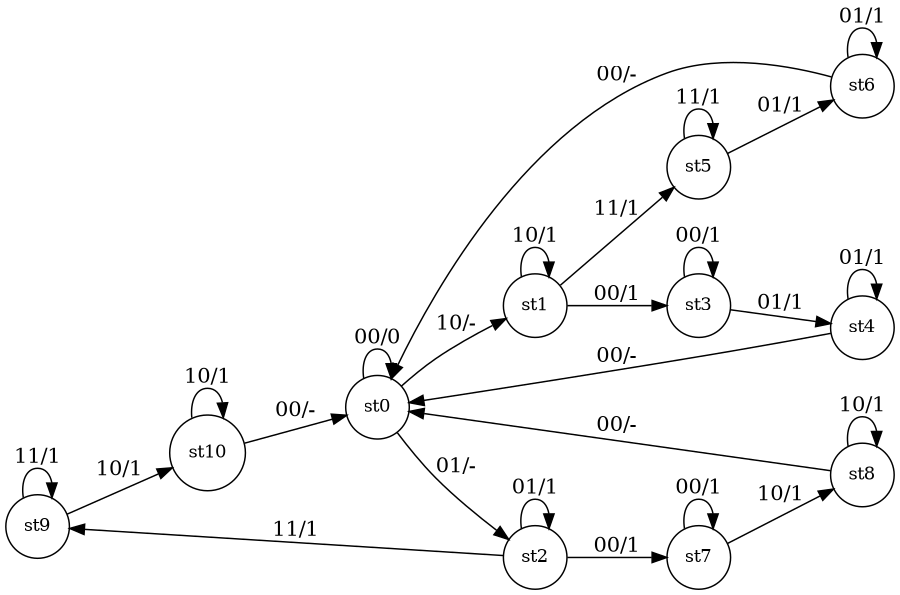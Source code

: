 digraph G {
	size="6,6";
	node [shape=circle,fontsize=12];
	rankdir=LR;
	st9 -> st9 [label="11/1"];
	st9 -> st10 [label="10/1"];
	st8 -> st8 [label="10/1"];
	st8 -> st0 [label="00/-"];
	st7 -> st8 [label="10/1"];
	st7 -> st7 [label="00/1"];
	st6 -> st6 [label="01/1"];
	st6 -> st0 [label="00/-"];
	st5 -> st6 [label="01/1"];
	st5 -> st5 [label="11/1"];
	st4 -> st4 [label="01/1"];
	st4 -> st0 [label="00/-"];
	st3 -> st4 [label="01/1"];
	st3 -> st3 [label="00/1"];
	st2 -> st9 [label="11/1"];
	st2 -> st7 [label="00/1"];
	st2 -> st2 [label="01/1"];
	st10 -> st10 [label="10/1"];
	st10 -> st0 [label="00/-"];
	st1 -> st5 [label="11/1"];
	st1 -> st3 [label="00/1"];
	st1 -> st1 [label="10/1"];
	st0 -> st2 [label="01/-"];
	st0 -> st1 [label="10/-"];
	st0 -> st0 [label="00/0"];
}
